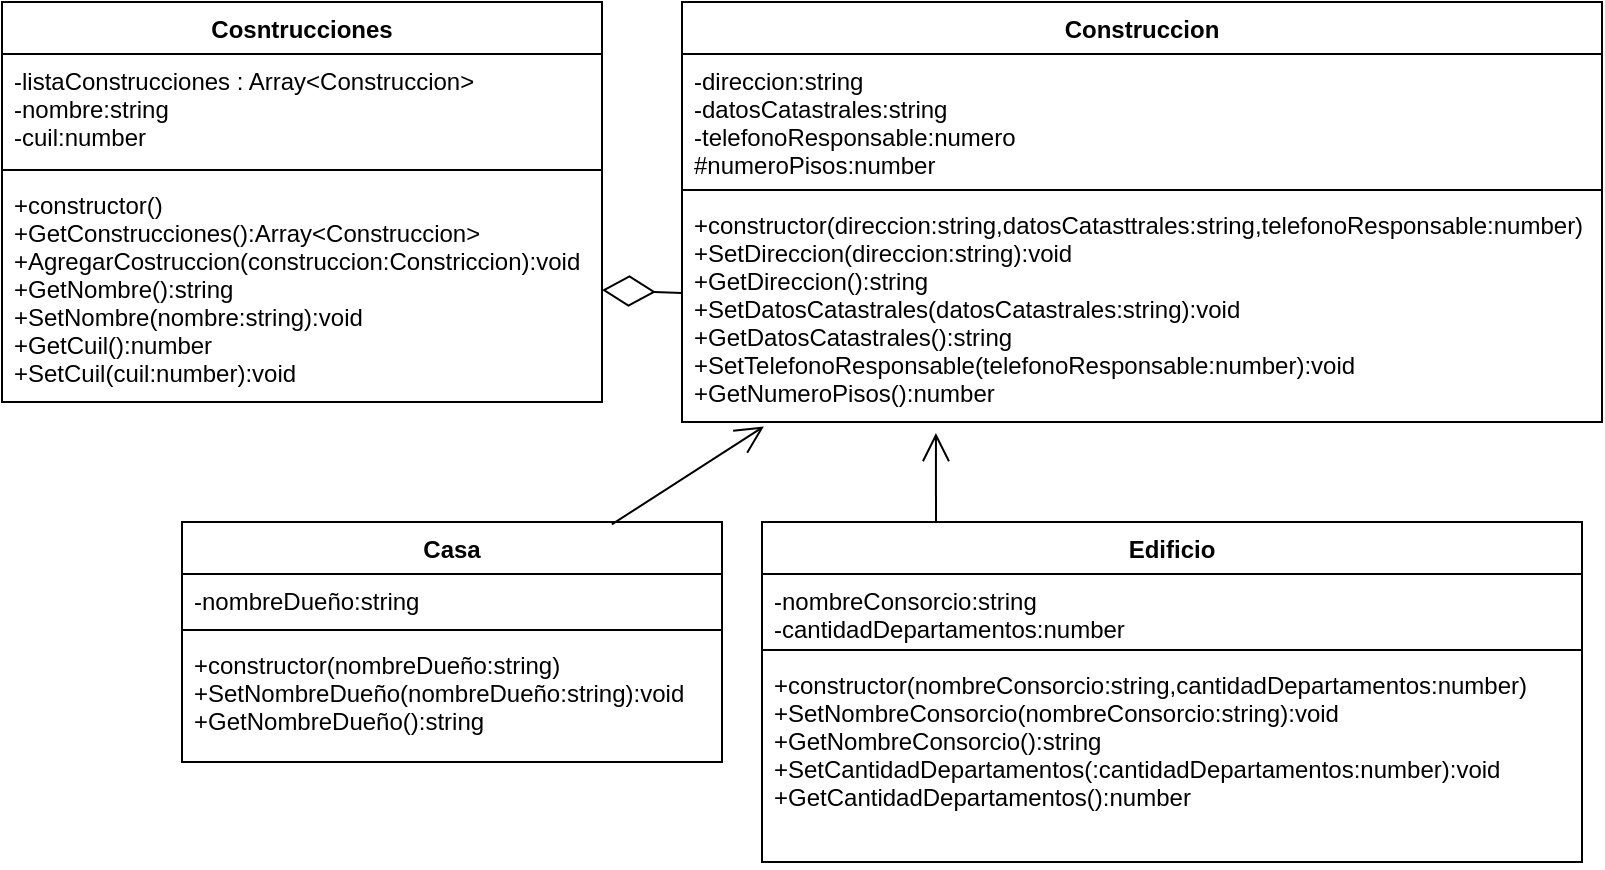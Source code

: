 <mxfile version="13.6.2" type="device"><diagram id="LM4SG3IbdrMtCCshkwDr" name="Page-1"><mxGraphModel dx="868" dy="450" grid="1" gridSize="10" guides="1" tooltips="1" connect="1" arrows="1" fold="1" page="1" pageScale="1" pageWidth="827" pageHeight="1169" math="0" shadow="0"><root><mxCell id="0"/><mxCell id="1" parent="0"/><mxCell id="aVrtDy5xD_FO8N98ZfPg-1" value="Cosntrucciones" style="swimlane;fontStyle=1;align=center;verticalAlign=top;childLayout=stackLayout;horizontal=1;startSize=26;horizontalStack=0;resizeParent=1;resizeParentMax=0;resizeLast=0;collapsible=1;marginBottom=0;" parent="1" vertex="1"><mxGeometry x="10" y="20" width="300" height="200" as="geometry"/></mxCell><mxCell id="aVrtDy5xD_FO8N98ZfPg-2" value="-listaConstrucciones : Array&lt;Construccion&gt;&#10;-nombre:string&#10;-cuil:number" style="text;strokeColor=none;fillColor=none;align=left;verticalAlign=top;spacingLeft=4;spacingRight=4;overflow=hidden;rotatable=0;points=[[0,0.5],[1,0.5]];portConstraint=eastwest;" parent="aVrtDy5xD_FO8N98ZfPg-1" vertex="1"><mxGeometry y="26" width="300" height="54" as="geometry"/></mxCell><mxCell id="aVrtDy5xD_FO8N98ZfPg-3" value="" style="line;strokeWidth=1;fillColor=none;align=left;verticalAlign=middle;spacingTop=-1;spacingLeft=3;spacingRight=3;rotatable=0;labelPosition=right;points=[];portConstraint=eastwest;" parent="aVrtDy5xD_FO8N98ZfPg-1" vertex="1"><mxGeometry y="80" width="300" height="8" as="geometry"/></mxCell><mxCell id="aVrtDy5xD_FO8N98ZfPg-4" value="+constructor()&#10;+GetConstrucciones():Array&lt;Construccion&gt;&#10;+AgregarCostruccion(construccion:Constriccion):void&#10;+GetNombre():string&#10;+SetNombre(nombre:string):void&#10;+GetCuil():number&#10;+SetCuil(cuil:number):void&#10;" style="text;strokeColor=none;fillColor=none;align=left;verticalAlign=top;spacingLeft=4;spacingRight=4;overflow=hidden;rotatable=0;points=[[0,0.5],[1,0.5]];portConstraint=eastwest;" parent="aVrtDy5xD_FO8N98ZfPg-1" vertex="1"><mxGeometry y="88" width="300" height="112" as="geometry"/></mxCell><mxCell id="aVrtDy5xD_FO8N98ZfPg-5" value="Construccion" style="swimlane;fontStyle=1;align=center;verticalAlign=top;childLayout=stackLayout;horizontal=1;startSize=26;horizontalStack=0;resizeParent=1;resizeParentMax=0;resizeLast=0;collapsible=1;marginBottom=0;" parent="1" vertex="1"><mxGeometry x="350" y="20" width="460" height="210" as="geometry"/></mxCell><mxCell id="aVrtDy5xD_FO8N98ZfPg-6" value="-direccion:string&#10;-datosCatastrales:string&#10;-telefonoResponsable:numero&#10;#numeroPisos:number" style="text;strokeColor=none;fillColor=none;align=left;verticalAlign=top;spacingLeft=4;spacingRight=4;overflow=hidden;rotatable=0;points=[[0,0.5],[1,0.5]];portConstraint=eastwest;" parent="aVrtDy5xD_FO8N98ZfPg-5" vertex="1"><mxGeometry y="26" width="460" height="64" as="geometry"/></mxCell><mxCell id="aVrtDy5xD_FO8N98ZfPg-7" value="" style="line;strokeWidth=1;fillColor=none;align=left;verticalAlign=middle;spacingTop=-1;spacingLeft=3;spacingRight=3;rotatable=0;labelPosition=right;points=[];portConstraint=eastwest;" parent="aVrtDy5xD_FO8N98ZfPg-5" vertex="1"><mxGeometry y="90" width="460" height="8" as="geometry"/></mxCell><mxCell id="aVrtDy5xD_FO8N98ZfPg-8" value="+constructor(direccion:string,datosCatasttrales:string,telefonoResponsable:number)&#10;+SetDireccion(direccion:string):void&#10;+GetDireccion():string&#10;+SetDatosCatastrales(datosCatastrales:string):void&#10;+GetDatosCatastrales():string&#10;+SetTelefonoResponsable(telefonoResponsable:number):void&#10;+GetNumeroPisos():number&#10;" style="text;strokeColor=none;fillColor=none;align=left;verticalAlign=top;spacingLeft=4;spacingRight=4;overflow=hidden;rotatable=0;points=[[0,0.5],[1,0.5]];portConstraint=eastwest;" parent="aVrtDy5xD_FO8N98ZfPg-5" vertex="1"><mxGeometry y="98" width="460" height="112" as="geometry"/></mxCell><mxCell id="aVrtDy5xD_FO8N98ZfPg-9" value="Casa&#10;" style="swimlane;fontStyle=1;align=center;verticalAlign=top;childLayout=stackLayout;horizontal=1;startSize=26;horizontalStack=0;resizeParent=1;resizeParentMax=0;resizeLast=0;collapsible=1;marginBottom=0;" parent="1" vertex="1"><mxGeometry x="100" y="280" width="270" height="120" as="geometry"/></mxCell><mxCell id="aVrtDy5xD_FO8N98ZfPg-10" value="-nombreDueño:string&#10;" style="text;strokeColor=none;fillColor=none;align=left;verticalAlign=top;spacingLeft=4;spacingRight=4;overflow=hidden;rotatable=0;points=[[0,0.5],[1,0.5]];portConstraint=eastwest;" parent="aVrtDy5xD_FO8N98ZfPg-9" vertex="1"><mxGeometry y="26" width="270" height="24" as="geometry"/></mxCell><mxCell id="aVrtDy5xD_FO8N98ZfPg-11" value="" style="line;strokeWidth=1;fillColor=none;align=left;verticalAlign=middle;spacingTop=-1;spacingLeft=3;spacingRight=3;rotatable=0;labelPosition=right;points=[];portConstraint=eastwest;" parent="aVrtDy5xD_FO8N98ZfPg-9" vertex="1"><mxGeometry y="50" width="270" height="8" as="geometry"/></mxCell><mxCell id="aVrtDy5xD_FO8N98ZfPg-12" value="+constructor(nombreDueño:string)&#10;+SetNombreDueño(nombreDueño:string):void&#10;+GetNombreDueño():string" style="text;strokeColor=none;fillColor=none;align=left;verticalAlign=top;spacingLeft=4;spacingRight=4;overflow=hidden;rotatable=0;points=[[0,0.5],[1,0.5]];portConstraint=eastwest;" parent="aVrtDy5xD_FO8N98ZfPg-9" vertex="1"><mxGeometry y="58" width="270" height="62" as="geometry"/></mxCell><mxCell id="aVrtDy5xD_FO8N98ZfPg-13" value="Edificio" style="swimlane;fontStyle=1;align=center;verticalAlign=top;childLayout=stackLayout;horizontal=1;startSize=26;horizontalStack=0;resizeParent=1;resizeParentMax=0;resizeLast=0;collapsible=1;marginBottom=0;" parent="1" vertex="1"><mxGeometry x="390" y="280" width="410" height="170" as="geometry"/></mxCell><mxCell id="aVrtDy5xD_FO8N98ZfPg-14" value="-nombreConsorcio:string&#10;-cantidadDepartamentos:number" style="text;strokeColor=none;fillColor=none;align=left;verticalAlign=top;spacingLeft=4;spacingRight=4;overflow=hidden;rotatable=0;points=[[0,0.5],[1,0.5]];portConstraint=eastwest;" parent="aVrtDy5xD_FO8N98ZfPg-13" vertex="1"><mxGeometry y="26" width="410" height="34" as="geometry"/></mxCell><mxCell id="aVrtDy5xD_FO8N98ZfPg-15" value="" style="line;strokeWidth=1;fillColor=none;align=left;verticalAlign=middle;spacingTop=-1;spacingLeft=3;spacingRight=3;rotatable=0;labelPosition=right;points=[];portConstraint=eastwest;" parent="aVrtDy5xD_FO8N98ZfPg-13" vertex="1"><mxGeometry y="60" width="410" height="8" as="geometry"/></mxCell><mxCell id="aVrtDy5xD_FO8N98ZfPg-16" value="+constructor(nombreConsorcio:string,cantidadDepartamentos:number)&#10;+SetNombreConsorcio(nombreConsorcio:string):void&#10;+GetNombreConsorcio():string&#10;+SetCantidadDepartamentos(:cantidadDepartamentos:number):void&#10;+GetCantidadDepartamentos():number" style="text;strokeColor=none;fillColor=none;align=left;verticalAlign=top;spacingLeft=4;spacingRight=4;overflow=hidden;rotatable=0;points=[[0,0.5],[1,0.5]];portConstraint=eastwest;" parent="aVrtDy5xD_FO8N98ZfPg-13" vertex="1"><mxGeometry y="68" width="410" height="102" as="geometry"/></mxCell><mxCell id="aVrtDy5xD_FO8N98ZfPg-18" value="" style="endArrow=diamondThin;endFill=0;endSize=24;html=1;entryX=1;entryY=0.5;entryDx=0;entryDy=0;" parent="1" source="aVrtDy5xD_FO8N98ZfPg-8" target="aVrtDy5xD_FO8N98ZfPg-4" edge="1"><mxGeometry width="160" relative="1" as="geometry"><mxPoint x="280" y="310" as="sourcePoint"/><mxPoint x="440" y="310" as="targetPoint"/></mxGeometry></mxCell><mxCell id="aVrtDy5xD_FO8N98ZfPg-19" value="" style="endArrow=open;endFill=1;endSize=12;html=1;entryX=0.089;entryY=1.02;entryDx=0;entryDy=0;entryPerimeter=0;exitX=0.796;exitY=0.01;exitDx=0;exitDy=0;exitPerimeter=0;" parent="1" source="aVrtDy5xD_FO8N98ZfPg-9" target="aVrtDy5xD_FO8N98ZfPg-8" edge="1"><mxGeometry width="160" relative="1" as="geometry"><mxPoint x="280" y="310" as="sourcePoint"/><mxPoint x="440" y="310" as="targetPoint"/></mxGeometry></mxCell><mxCell id="aVrtDy5xD_FO8N98ZfPg-20" value="" style="endArrow=open;endFill=1;endSize=12;html=1;entryX=0.276;entryY=1.049;entryDx=0;entryDy=0;entryPerimeter=0;" parent="1" target="aVrtDy5xD_FO8N98ZfPg-8" edge="1"><mxGeometry width="160" relative="1" as="geometry"><mxPoint x="477" y="280" as="sourcePoint"/><mxPoint x="440" y="310" as="targetPoint"/></mxGeometry></mxCell></root></mxGraphModel></diagram></mxfile>